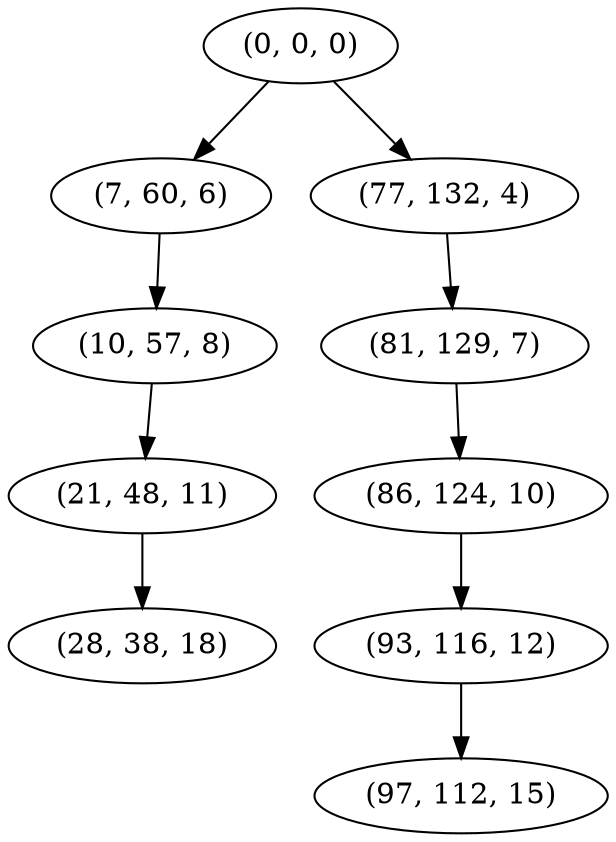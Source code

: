digraph tree {
    "(0, 0, 0)";
    "(7, 60, 6)";
    "(10, 57, 8)";
    "(21, 48, 11)";
    "(28, 38, 18)";
    "(77, 132, 4)";
    "(81, 129, 7)";
    "(86, 124, 10)";
    "(93, 116, 12)";
    "(97, 112, 15)";
    "(0, 0, 0)" -> "(7, 60, 6)";
    "(0, 0, 0)" -> "(77, 132, 4)";
    "(7, 60, 6)" -> "(10, 57, 8)";
    "(10, 57, 8)" -> "(21, 48, 11)";
    "(21, 48, 11)" -> "(28, 38, 18)";
    "(77, 132, 4)" -> "(81, 129, 7)";
    "(81, 129, 7)" -> "(86, 124, 10)";
    "(86, 124, 10)" -> "(93, 116, 12)";
    "(93, 116, 12)" -> "(97, 112, 15)";
}
